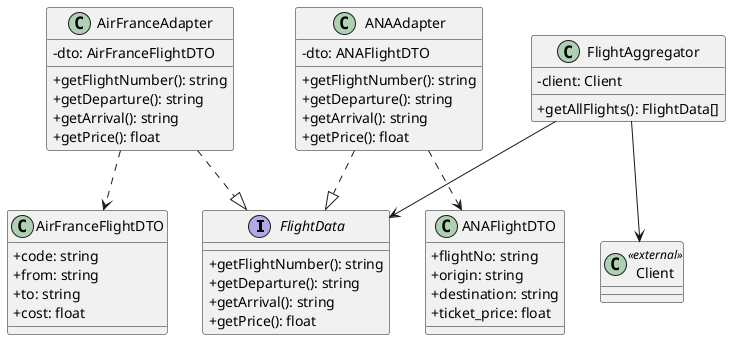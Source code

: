 @startuml
skinparam classAttributeIconSize 0

interface FlightData {
    +getFlightNumber(): string
    +getDeparture(): string
    +getArrival(): string
    +getPrice(): float
}

class AirFranceFlightDTO {
    +code: string
    +from: string
    +to: string
    +cost: float
}

class AirFranceAdapter {
    -dto: AirFranceFlightDTO
    +getFlightNumber(): string
    +getDeparture(): string
    +getArrival(): string
    +getPrice(): float
}

AirFranceAdapter ..> AirFranceFlightDTO
AirFranceAdapter ..|> FlightData

class ANAFlightDTO {
    +flightNo: string
    +origin: string
    +destination: string
    +ticket_price: float
}

class ANAAdapter {
    -dto: ANAFlightDTO
    +getFlightNumber(): string
    +getDeparture(): string
    +getArrival(): string
    +getPrice(): float
}

ANAAdapter ..> ANAFlightDTO
ANAAdapter ..|> FlightData

class FlightAggregator {
    -client: Client
    +getAllFlights(): FlightData[]
}

FlightAggregator --> FlightData
FlightAggregator --> Client

class Client <<external>>
@enduml

